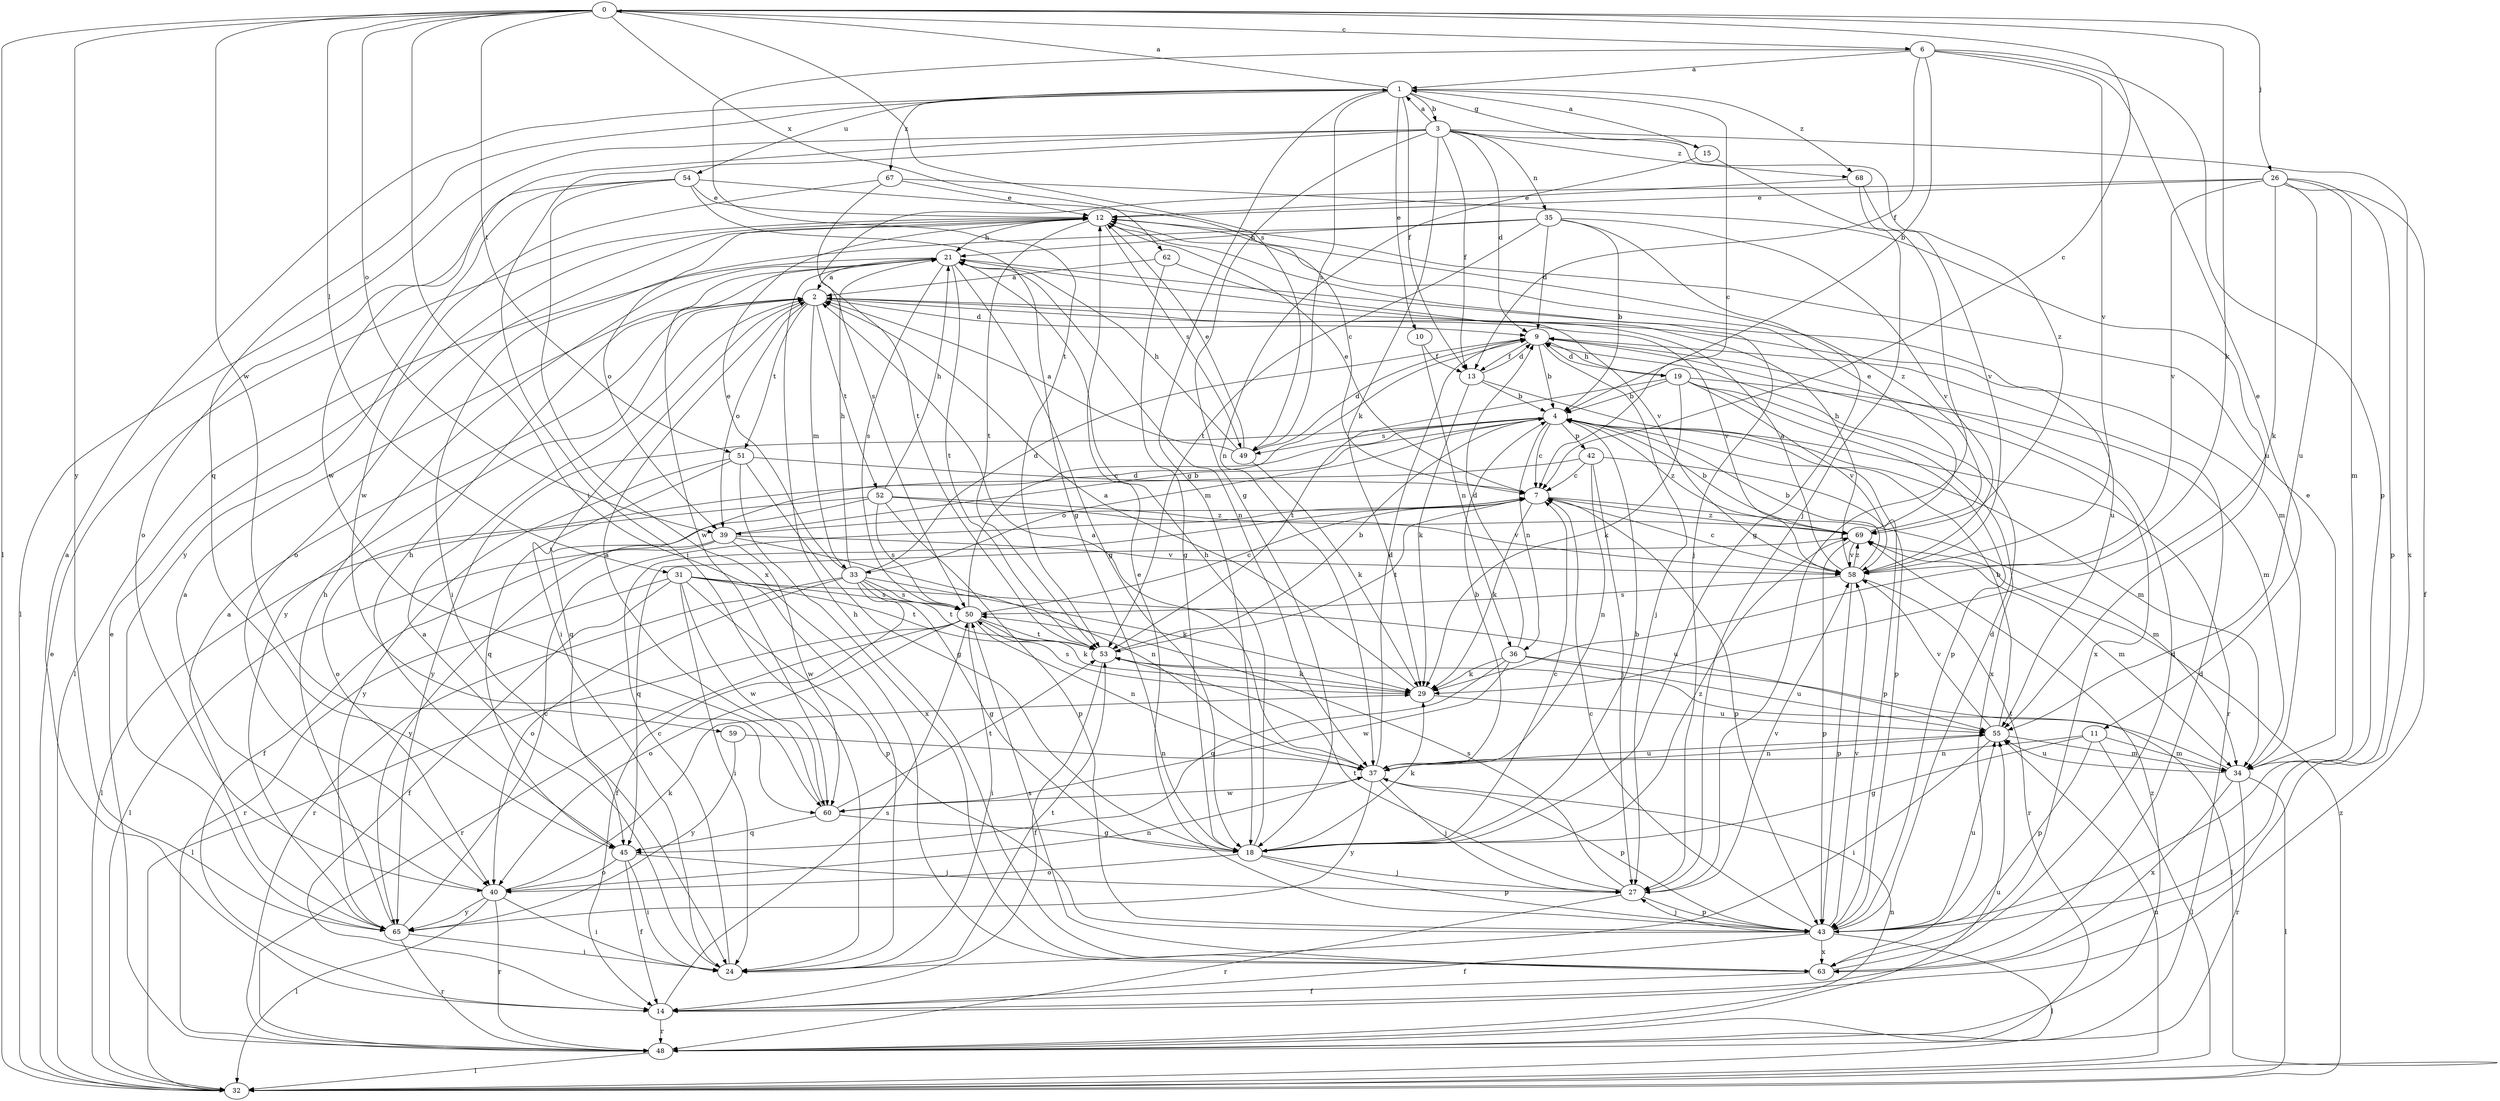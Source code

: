 strict digraph  {
0;
1;
2;
3;
4;
6;
7;
9;
10;
11;
12;
13;
14;
15;
18;
19;
21;
24;
26;
27;
29;
31;
32;
33;
34;
35;
36;
37;
39;
40;
42;
43;
45;
48;
49;
50;
51;
52;
53;
54;
55;
58;
59;
60;
62;
63;
65;
67;
68;
69;
0 -> 6  [label=c];
0 -> 7  [label=c];
0 -> 24  [label=i];
0 -> 26  [label=j];
0 -> 29  [label=k];
0 -> 31  [label=l];
0 -> 32  [label=l];
0 -> 39  [label=o];
0 -> 49  [label=s];
0 -> 51  [label=t];
0 -> 59  [label=w];
0 -> 62  [label=x];
0 -> 65  [label=y];
1 -> 0  [label=a];
1 -> 3  [label=b];
1 -> 7  [label=c];
1 -> 10  [label=e];
1 -> 13  [label=f];
1 -> 15  [label=g];
1 -> 18  [label=g];
1 -> 45  [label=q];
1 -> 49  [label=s];
1 -> 54  [label=u];
1 -> 67  [label=z];
1 -> 68  [label=z];
2 -> 9  [label=d];
2 -> 24  [label=i];
2 -> 33  [label=m];
2 -> 39  [label=o];
2 -> 51  [label=t];
2 -> 52  [label=t];
2 -> 55  [label=u];
2 -> 58  [label=v];
2 -> 65  [label=y];
3 -> 1  [label=a];
3 -> 9  [label=d];
3 -> 13  [label=f];
3 -> 18  [label=g];
3 -> 24  [label=i];
3 -> 29  [label=k];
3 -> 32  [label=l];
3 -> 35  [label=n];
3 -> 60  [label=w];
3 -> 63  [label=x];
3 -> 68  [label=z];
3 -> 69  [label=z];
4 -> 7  [label=c];
4 -> 33  [label=m];
4 -> 34  [label=m];
4 -> 36  [label=n];
4 -> 42  [label=p];
4 -> 43  [label=p];
4 -> 45  [label=q];
4 -> 49  [label=s];
4 -> 65  [label=y];
4 -> 69  [label=z];
6 -> 1  [label=a];
6 -> 4  [label=b];
6 -> 11  [label=e];
6 -> 13  [label=f];
6 -> 43  [label=p];
6 -> 53  [label=t];
6 -> 58  [label=v];
7 -> 12  [label=e];
7 -> 29  [label=k];
7 -> 34  [label=m];
7 -> 39  [label=o];
7 -> 43  [label=p];
7 -> 53  [label=t];
7 -> 69  [label=z];
9 -> 4  [label=b];
9 -> 13  [label=f];
9 -> 19  [label=h];
9 -> 27  [label=j];
9 -> 63  [label=x];
10 -> 13  [label=f];
10 -> 36  [label=n];
11 -> 18  [label=g];
11 -> 32  [label=l];
11 -> 34  [label=m];
11 -> 37  [label=n];
11 -> 43  [label=p];
12 -> 21  [label=h];
12 -> 27  [label=j];
12 -> 39  [label=o];
12 -> 40  [label=o];
12 -> 49  [label=s];
12 -> 53  [label=t];
12 -> 69  [label=z];
13 -> 4  [label=b];
13 -> 9  [label=d];
13 -> 29  [label=k];
13 -> 48  [label=r];
14 -> 1  [label=a];
14 -> 9  [label=d];
14 -> 48  [label=r];
14 -> 50  [label=s];
15 -> 1  [label=a];
15 -> 27  [label=j];
15 -> 37  [label=n];
18 -> 4  [label=b];
18 -> 7  [label=c];
18 -> 21  [label=h];
18 -> 27  [label=j];
18 -> 29  [label=k];
18 -> 40  [label=o];
18 -> 43  [label=p];
18 -> 69  [label=z];
19 -> 4  [label=b];
19 -> 9  [label=d];
19 -> 29  [label=k];
19 -> 34  [label=m];
19 -> 43  [label=p];
19 -> 53  [label=t];
19 -> 58  [label=v];
19 -> 63  [label=x];
21 -> 2  [label=a];
21 -> 18  [label=g];
21 -> 32  [label=l];
21 -> 34  [label=m];
21 -> 37  [label=n];
21 -> 50  [label=s];
21 -> 53  [label=t];
21 -> 60  [label=w];
24 -> 2  [label=a];
24 -> 7  [label=c];
24 -> 53  [label=t];
26 -> 12  [label=e];
26 -> 14  [label=f];
26 -> 29  [label=k];
26 -> 34  [label=m];
26 -> 43  [label=p];
26 -> 50  [label=s];
26 -> 55  [label=u];
26 -> 58  [label=v];
27 -> 43  [label=p];
27 -> 48  [label=r];
27 -> 50  [label=s];
27 -> 53  [label=t];
27 -> 58  [label=v];
29 -> 2  [label=a];
29 -> 50  [label=s];
29 -> 55  [label=u];
31 -> 14  [label=f];
31 -> 24  [label=i];
31 -> 43  [label=p];
31 -> 48  [label=r];
31 -> 50  [label=s];
31 -> 53  [label=t];
31 -> 55  [label=u];
31 -> 60  [label=w];
32 -> 12  [label=e];
32 -> 55  [label=u];
32 -> 69  [label=z];
33 -> 9  [label=d];
33 -> 12  [label=e];
33 -> 14  [label=f];
33 -> 18  [label=g];
33 -> 21  [label=h];
33 -> 29  [label=k];
33 -> 40  [label=o];
33 -> 48  [label=r];
33 -> 50  [label=s];
33 -> 53  [label=t];
34 -> 12  [label=e];
34 -> 32  [label=l];
34 -> 48  [label=r];
34 -> 53  [label=t];
34 -> 55  [label=u];
34 -> 63  [label=x];
35 -> 4  [label=b];
35 -> 9  [label=d];
35 -> 18  [label=g];
35 -> 21  [label=h];
35 -> 24  [label=i];
35 -> 53  [label=t];
35 -> 58  [label=v];
36 -> 9  [label=d];
36 -> 29  [label=k];
36 -> 32  [label=l];
36 -> 45  [label=q];
36 -> 55  [label=u];
36 -> 60  [label=w];
37 -> 2  [label=a];
37 -> 4  [label=b];
37 -> 9  [label=d];
37 -> 27  [label=j];
37 -> 43  [label=p];
37 -> 55  [label=u];
37 -> 60  [label=w];
37 -> 65  [label=y];
39 -> 4  [label=b];
39 -> 32  [label=l];
39 -> 37  [label=n];
39 -> 58  [label=v];
39 -> 60  [label=w];
39 -> 65  [label=y];
40 -> 2  [label=a];
40 -> 24  [label=i];
40 -> 29  [label=k];
40 -> 32  [label=l];
40 -> 37  [label=n];
40 -> 48  [label=r];
40 -> 65  [label=y];
42 -> 7  [label=c];
42 -> 27  [label=j];
42 -> 37  [label=n];
42 -> 40  [label=o];
42 -> 43  [label=p];
43 -> 7  [label=c];
43 -> 9  [label=d];
43 -> 12  [label=e];
43 -> 14  [label=f];
43 -> 27  [label=j];
43 -> 32  [label=l];
43 -> 55  [label=u];
43 -> 58  [label=v];
43 -> 63  [label=x];
45 -> 14  [label=f];
45 -> 21  [label=h];
45 -> 24  [label=i];
45 -> 27  [label=j];
45 -> 40  [label=o];
48 -> 12  [label=e];
48 -> 32  [label=l];
48 -> 37  [label=n];
48 -> 55  [label=u];
48 -> 69  [label=z];
49 -> 2  [label=a];
49 -> 9  [label=d];
49 -> 12  [label=e];
49 -> 21  [label=h];
49 -> 29  [label=k];
50 -> 7  [label=c];
50 -> 9  [label=d];
50 -> 24  [label=i];
50 -> 29  [label=k];
50 -> 32  [label=l];
50 -> 37  [label=n];
50 -> 40  [label=o];
50 -> 48  [label=r];
50 -> 53  [label=t];
51 -> 7  [label=c];
51 -> 18  [label=g];
51 -> 45  [label=q];
51 -> 63  [label=x];
51 -> 65  [label=y];
52 -> 14  [label=f];
52 -> 21  [label=h];
52 -> 32  [label=l];
52 -> 43  [label=p];
52 -> 50  [label=s];
52 -> 58  [label=v];
52 -> 69  [label=z];
53 -> 4  [label=b];
53 -> 14  [label=f];
53 -> 29  [label=k];
54 -> 7  [label=c];
54 -> 12  [label=e];
54 -> 18  [label=g];
54 -> 40  [label=o];
54 -> 63  [label=x];
54 -> 65  [label=y];
55 -> 4  [label=b];
55 -> 24  [label=i];
55 -> 34  [label=m];
55 -> 37  [label=n];
55 -> 58  [label=v];
58 -> 2  [label=a];
58 -> 4  [label=b];
58 -> 7  [label=c];
58 -> 21  [label=h];
58 -> 43  [label=p];
58 -> 48  [label=r];
58 -> 50  [label=s];
58 -> 69  [label=z];
59 -> 37  [label=n];
59 -> 65  [label=y];
60 -> 2  [label=a];
60 -> 18  [label=g];
60 -> 45  [label=q];
60 -> 53  [label=t];
62 -> 2  [label=a];
62 -> 18  [label=g];
62 -> 58  [label=v];
63 -> 9  [label=d];
63 -> 14  [label=f];
63 -> 21  [label=h];
63 -> 50  [label=s];
65 -> 2  [label=a];
65 -> 7  [label=c];
65 -> 21  [label=h];
65 -> 24  [label=i];
65 -> 48  [label=r];
67 -> 12  [label=e];
67 -> 53  [label=t];
67 -> 55  [label=u];
67 -> 60  [label=w];
68 -> 12  [label=e];
68 -> 27  [label=j];
68 -> 58  [label=v];
69 -> 4  [label=b];
69 -> 12  [label=e];
69 -> 34  [label=m];
69 -> 43  [label=p];
69 -> 45  [label=q];
69 -> 58  [label=v];
}
